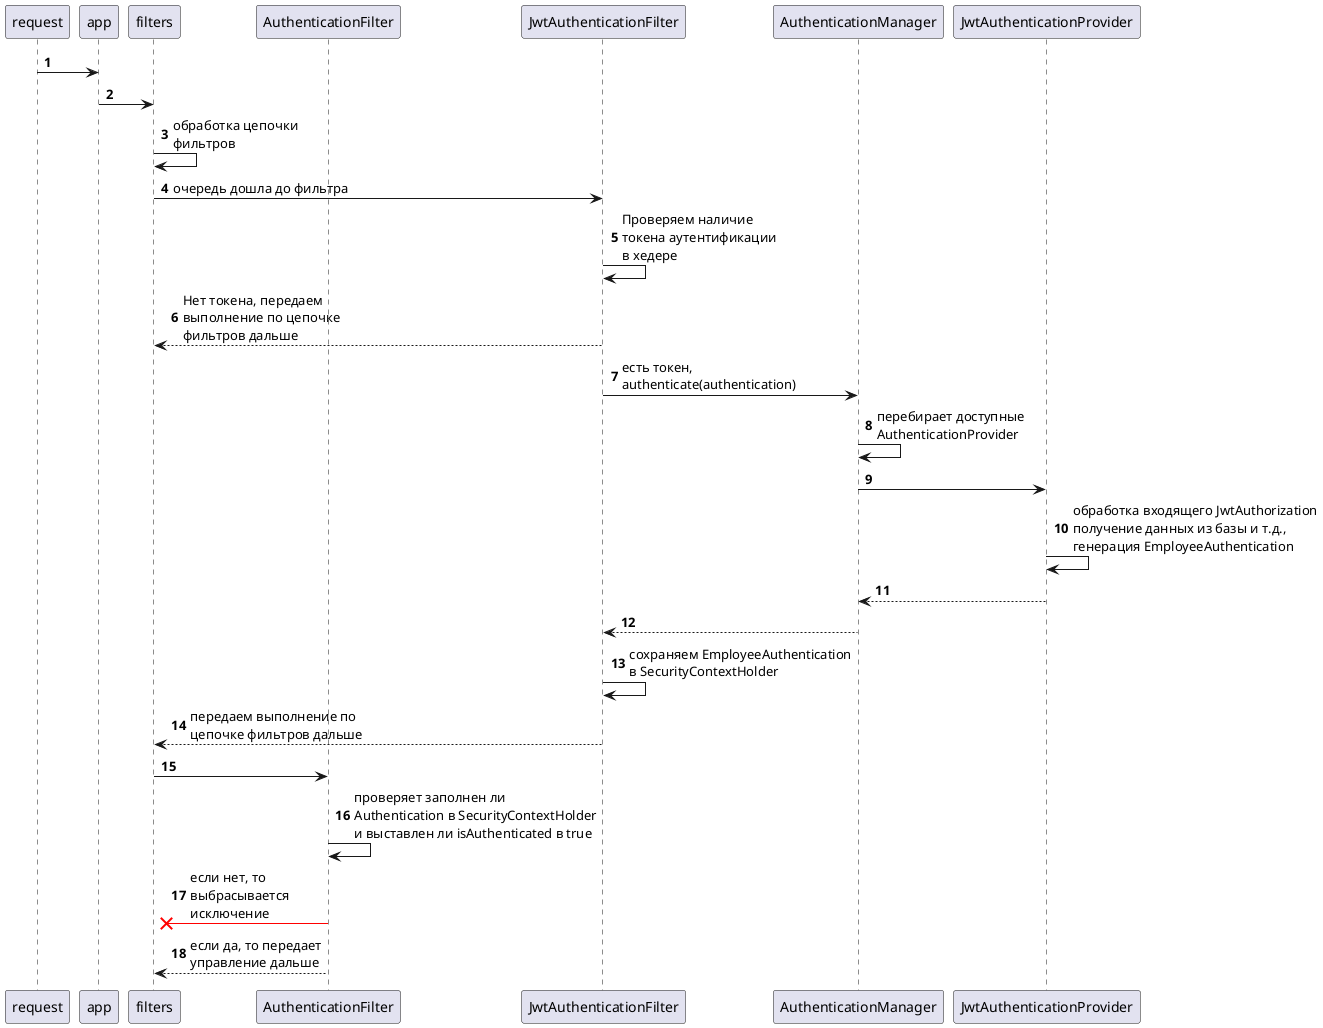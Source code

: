 @startuml
'https://plantuml.com/sequence-diagram

autonumber

participant request
participant app
participant filters
participant AuthenticationFilter

request -> app
app -> filters
filters -> filters: обработка цепочки \nфильтров
filters -> JwtAuthenticationFilter: очередь дошла до фильтра
JwtAuthenticationFilter -> JwtAuthenticationFilter: Проверяем наличие\nтокена аутентификации\nв хедере
JwtAuthenticationFilter --> filters: Нет токена, передаем\nвыполнение по цепочке\nфильтров дальше
JwtAuthenticationFilter -> AuthenticationManager: есть токен,\nauthenticate(authentication)
AuthenticationManager -> AuthenticationManager: перебирает доступные\nAuthenticationProvider
AuthenticationManager -> JwtAuthenticationProvider
JwtAuthenticationProvider -> JwtAuthenticationProvider: обработка входящего JwtAuthorization\nполучение данных из базы и т.д.,\nгенерация EmployeeAuthentication
JwtAuthenticationProvider --> AuthenticationManager
AuthenticationManager --> JwtAuthenticationFilter
JwtAuthenticationFilter -> JwtAuthenticationFilter: сохраняем EmployeeAuthentication\nв SecurityContextHolder
JwtAuthenticationFilter --> filters: передаем выполнение по\nцепочке фильтров дальше
filters -> AuthenticationFilter
AuthenticationFilter -> AuthenticationFilter: проверяет заполнен ли\nAuthentication в SecurityContextHolder\nи выставлен ли isAuthenticated в true
AuthenticationFilter -[#red]x filters: если нет, то\nвыбрасывается\nисключение
AuthenticationFilter --> filters: если да, то передает\nуправление дальше

@enduml